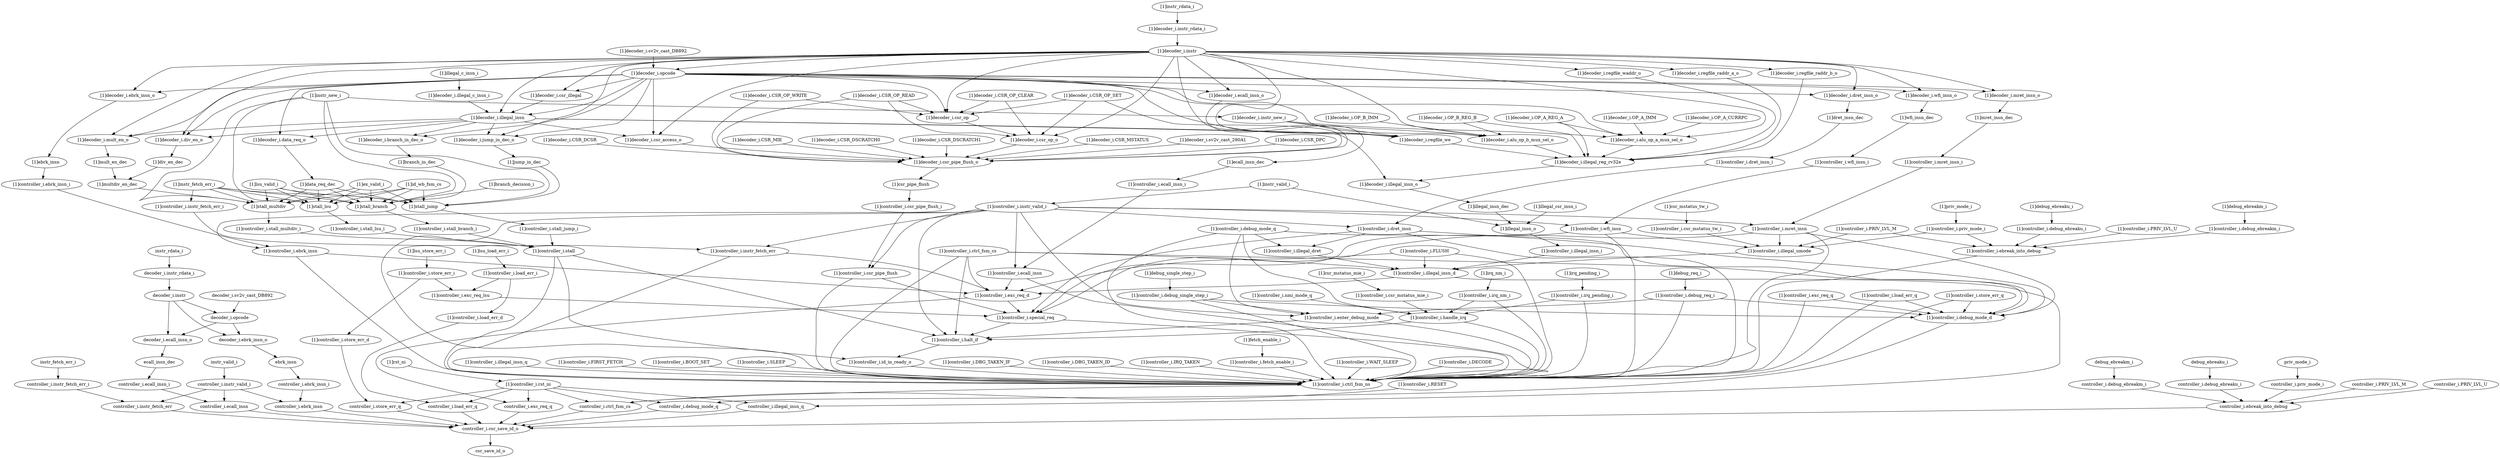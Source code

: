 strict digraph "" {
	"[1]decoder_i.regfile_waddr_o"	 [complexity=46,
		importance=0.315892266852,
		rank=0.00686722319244];
	"[1]decoder_i.illegal_reg_rv32e"	 [complexity=37,
		importance=0.314392332111,
		rank=0.00849709005705];
	"[1]decoder_i.regfile_waddr_o" -> "[1]decoder_i.illegal_reg_rv32e";
	"[1]controller_i.store_err_d"	 [complexity=5,
		importance=0.0567532747704,
		rank=0.0113506549541];
	"controller_i.store_err_q"	 [complexity=3,
		importance=0.0546963432913,
		rank=0.0182321144304];
	"[1]controller_i.store_err_d" -> "controller_i.store_err_q";
	"[1]controller_i.debug_mode_q"	 [complexity=8,
		importance=0.0207171319016,
		rank=0.0025896414877];
	"[1]controller_i.enter_debug_mode"	 [complexity=12,
		importance=0.376721095537,
		rank=0.0313934246281];
	"[1]controller_i.debug_mode_q" -> "[1]controller_i.enter_debug_mode";
	"[1]controller_i.ctrl_fsm_ns"	 [complexity=3,
		importance=0.0859282610483,
		rank=0.0286427536828];
	"[1]controller_i.debug_mode_q" -> "[1]controller_i.ctrl_fsm_ns";
	"[1]controller_i.debug_mode_d"	 [complexity=6,
		importance=0.0179866413243,
		rank=0.00299777355404];
	"[1]controller_i.debug_mode_q" -> "[1]controller_i.debug_mode_d";
	"[1]controller_i.handle_irq"	 [complexity=12,
		importance=0.284585980794,
		rank=0.0237154983995];
	"[1]controller_i.debug_mode_q" -> "[1]controller_i.handle_irq";
	"[1]controller_i.illegal_dret"	 [complexity=30,
		importance=0.298126782843,
		rank=0.00993755942811];
	"[1]controller_i.debug_mode_q" -> "[1]controller_i.illegal_dret";
	"[1]decoder_i.ecall_insn_o"	 [complexity=27,
		importance=0.29943570626,
		rank=0.011090211343];
	"[1]ecall_insn_dec"	 [complexity=27,
		importance=0.297928917611,
		rank=0.011034404356];
	"[1]decoder_i.ecall_insn_o" -> "[1]ecall_insn_dec";
	"[1]debug_ebreaku_i"	 [complexity=12,
		importance=0.094779332558,
		rank=0.00789827771317];
	"[1]controller_i.debug_ebreaku_i"	 [complexity=12,
		importance=0.0932833698676,
		rank=0.00777361415563];
	"[1]debug_ebreaku_i" -> "[1]controller_i.debug_ebreaku_i";
	"[1]controller_i.store_err_i"	 [complexity=7,
		importance=0.0589972356428,
		rank=0.0084281765204];
	"[1]controller_i.store_err_i" -> "[1]controller_i.store_err_d";
	"[1]controller_i.exc_req_lsu"	 [complexity=17,
		importance=0.289071561037,
		rank=0.0170042094728];
	"[1]controller_i.store_err_i" -> "[1]controller_i.exc_req_lsu";
	"[1]controller_i.store_err_q"	 [complexity=9,
		importance=0.0206246163684,
		rank=0.00229162404093];
	"[1]controller_i.store_err_q" -> "[1]controller_i.ctrl_fsm_ns";
	"[1]controller_i.store_err_q" -> "[1]controller_i.debug_mode_d";
	"[1]controller_i.ebrk_insn_i"	 [complexity=27,
		importance=0.295679543357,
		rank=0.0109510941984];
	"[1]controller_i.ebrk_insn"	 [complexity=24,
		importance=0.293058935125,
		rank=0.0122107889635];
	"[1]controller_i.ebrk_insn_i" -> "[1]controller_i.ebrk_insn";
	"[1]instr_valid_i"	 [complexity=10,
		importance=0.0242211695449,
		rank=0.00242211695449];
	"[1]controller_i.instr_valid_i"	 [complexity=10,
		importance=0.0227252068545,
		rank=0.00227252068545];
	"[1]instr_valid_i" -> "[1]controller_i.instr_valid_i";
	"[1]illegal_insn_o"	 [complexity=30,
		importance=0.303459898524,
		rank=0.0101153299508];
	"[1]instr_valid_i" -> "[1]illegal_insn_o";
	"[1]jump_in_dec"	 [complexity=19,
		importance=0.29596846267,
		rank=0.0155772875089];
	"[1]stall_jump"	 [complexity=17,
		importance=0.293622386177,
		rank=0.0172719050692];
	"[1]jump_in_dec" -> "[1]stall_jump";
	"[1]controller_i.instr_valid_i" -> "[1]controller_i.ebrk_insn";
	"[1]controller_i.csr_pipe_flush"	 [complexity=17,
		importance=0.290481148073,
		rank=0.0170871263572];
	"[1]controller_i.instr_valid_i" -> "[1]controller_i.csr_pipe_flush";
	"[1]controller_i.halt_if"	 [complexity=7,
		importance=0.0937461945489,
		rank=0.013392313507];
	"[1]controller_i.instr_valid_i" -> "[1]controller_i.halt_if";
	"[1]controller_i.instr_valid_i" -> "[1]controller_i.enter_debug_mode";
	"[1]controller_i.instr_valid_i" -> "[1]controller_i.ctrl_fsm_ns";
	"[1]controller_i.wfi_insn"	 [complexity=36,
		importance=0.302963661788,
		rank=0.00841565727188];
	"[1]controller_i.instr_valid_i" -> "[1]controller_i.wfi_insn";
	"[1]controller_i.ecall_insn"	 [complexity=24,
		importance=0.293058935125,
		rank=0.0122107889635];
	"[1]controller_i.instr_valid_i" -> "[1]controller_i.ecall_insn";
	"[1]controller_i.instr_fetch_err"	 [complexity=24,
		importance=0.292516304461,
		rank=0.0121881793526];
	"[1]controller_i.instr_valid_i" -> "[1]controller_i.instr_fetch_err";
	"[1]controller_i.mret_insn"	 [complexity=7,
		importance=0.020855245073,
		rank=0.00297932072472];
	"[1]controller_i.instr_valid_i" -> "[1]controller_i.mret_insn";
	"[1]controller_i.dret_insn"	 [complexity=7,
		importance=0.020855245073,
		rank=0.00297932072472];
	"[1]controller_i.instr_valid_i" -> "[1]controller_i.dret_insn";
	"[1]decoder_i.illegal_insn"	 [complexity=20,
		importance=0.301327162498,
		rank=0.0150663581249];
	"[1]decoder_i.mult_en_o"	 [complexity=22,
		importance=0.300193833977,
		rank=0.0136451742717];
	"[1]decoder_i.illegal_insn" -> "[1]decoder_i.mult_en_o";
	"[1]decoder_i.regfile_we"	 [complexity=46,
		importance=0.31637503403,
		rank=0.00687771813108];
	"[1]decoder_i.illegal_insn" -> "[1]decoder_i.regfile_we";
	"[1]decoder_i.branch_in_dec_o"	 [complexity=19,
		importance=0.297900886975,
		rank=0.0156789940513];
	"[1]decoder_i.illegal_insn" -> "[1]decoder_i.branch_in_dec_o";
	"[1]decoder_i.csr_access_o"	 [complexity=28,
		importance=0.93701204483,
		rank=0.0334647158868];
	"[1]decoder_i.illegal_insn" -> "[1]decoder_i.csr_access_o";
	"[1]decoder_i.illegal_insn_o"	 [complexity=34,
		importance=0.309361161395,
		rank=0.00909885768809];
	"[1]decoder_i.illegal_insn" -> "[1]decoder_i.illegal_insn_o";
	"[1]decoder_i.jump_in_dec_o"	 [complexity=19,
		importance=0.297668612035,
		rank=0.0156667690545];
	"[1]decoder_i.illegal_insn" -> "[1]decoder_i.jump_in_dec_o";
	"[1]decoder_i.data_req_o"	 [complexity=21,
		importance=0.591302330968,
		rank=0.0281572538556];
	"[1]decoder_i.illegal_insn" -> "[1]decoder_i.data_req_o";
	"[1]decoder_i.div_en_o"	 [complexity=22,
		importance=0.300193833977,
		rank=0.0136451742717];
	"[1]decoder_i.illegal_insn" -> "[1]decoder_i.div_en_o";
	"[1]controller_i.debug_single_step_i"	 [complexity=8,
		importance=0.038217243521,
		rank=0.00477715544012];
	"[1]controller_i.debug_single_step_i" -> "[1]controller_i.enter_debug_mode";
	"[1]controller_i.debug_single_step_i" -> "[1]controller_i.ctrl_fsm_ns";
	"[1]controller_i.debug_single_step_i" -> "[1]controller_i.debug_mode_d";
	"controller_i.instr_valid_i"	 [complexity=4,
		importance=0.0112458615611,
		rank=0.00281146539027];
	"controller_i.instr_fetch_err"	 [complexity=1,
		importance=0.00883326911614,
		rank=0.00883326911614];
	"controller_i.instr_valid_i" -> "controller_i.instr_fetch_err";
	"controller_i.ecall_insn"	 [complexity=1,
		importance=0.00937589977965,
		rank=0.00937589977965];
	"controller_i.instr_valid_i" -> "controller_i.ecall_insn";
	"controller_i.ebrk_insn"	 [complexity=1,
		importance=0.00937589977965,
		rank=0.00937589977965];
	"controller_i.instr_valid_i" -> "controller_i.ebrk_insn";
	"controller_i.ebrk_insn_i"	 [complexity=4,
		importance=0.0119965080114,
		rank=0.00299912700286];
	"controller_i.ebrk_insn_i" -> "controller_i.ebrk_insn";
	"[1]controller_i.RESET"	 [complexity=3,
		importance=0.0707537949788,
		rank=0.0235845983263];
	"controller_i.ctrl_fsm_cs"	 [complexity=1,
		importance=0.0692578322884,
		rank=0.0692578322884];
	"[1]controller_i.RESET" -> "controller_i.ctrl_fsm_cs";
	"[1]instr_rdata_i"	 [complexity=16,
		importance=0.0352768041737,
		rank=0.00220480026086];
	"[1]decoder_i.instr_rdata_i"	 [complexity=16,
		importance=0.0337808414833,
		rank=0.0021113025927];
	"[1]instr_rdata_i" -> "[1]decoder_i.instr_rdata_i";
	"[1]instr_new_i"	 [complexity=19,
		importance=0.295118348867,
		rank=0.0155325446772];
	"[1]decoder_i.instr_new_i"	 [complexity=49,
		importance=1.90807240382,
		rank=0.0389402531393];
	"[1]instr_new_i" -> "[1]decoder_i.instr_new_i";
	"[1]stall_lsu"	 [complexity=17,
		importance=0.292830788909,
		rank=0.0172253405241];
	"[1]instr_new_i" -> "[1]stall_lsu";
	"[1]instr_new_i" -> "[1]stall_jump";
	"[1]stall_branch"	 [complexity=17,
		importance=0.293847651123,
		rank=0.0172851559484];
	"[1]instr_new_i" -> "[1]stall_branch";
	"[1]stall_multdiv"	 [complexity=17,
		importance=0.293412251545,
		rank=0.0172595442085];
	"[1]instr_new_i" -> "[1]stall_multdiv";
	"[1]rst_ni"	 [complexity=5,
		importance=0.0345755904318,
		rank=0.00691511808636];
	"[1]controller_i.rst_ni"	 [complexity=5,
		importance=0.0330796277414,
		rank=0.00661592554828];
	"[1]rst_ni" -> "[1]controller_i.rst_ni";
	"[1]controller_i.ebrk_insn" -> "[1]controller_i.ctrl_fsm_ns";
	"[1]controller_i.exc_req_d"	 [complexity=17,
		importance=0.290190331376,
		rank=0.0170700194927];
	"[1]controller_i.ebrk_insn" -> "[1]controller_i.exc_req_d";
	"[1]decoder_i.csr_op"	 [complexity=35,
		importance=4.68986103643,
		rank=0.133996029612];
	"[1]decoder_i.csr_op_o"	 [complexity=28,
		importance=1.56242431059,
		rank=0.0558008682354];
	"[1]decoder_i.csr_op" -> "[1]decoder_i.csr_op_o";
	"[1]mult_en_dec"	 [complexity=22,
		importance=0.29845575576,
		rank=0.0135661707164];
	"[1]decoder_i.mult_en_o" -> "[1]mult_en_dec";
	"controller_i.csr_save_id_o"	 [complexity=0,
		importance=0.0065072960309,
		rank=0.0];
	"controller_i.instr_fetch_err" -> "controller_i.csr_save_id_o";
	"[1]controller_i.ctrl_fsm_cs"	 [complexity=7,
		importance=0.0826387333073,
		rank=0.0118055333296];
	"[1]controller_i.ctrl_fsm_cs" -> "[1]controller_i.halt_if";
	"[1]controller_i.ctrl_fsm_cs" -> "[1]controller_i.ctrl_fsm_ns";
	"[1]controller_i.ctrl_fsm_cs" -> "[1]controller_i.exc_req_d";
	"[1]controller_i.ctrl_fsm_cs" -> "[1]controller_i.debug_mode_d";
	"[1]controller_i.illegal_insn_d"	 [complexity=24,
		importance=0.296375695989,
		rank=0.0123489873329];
	"[1]controller_i.ctrl_fsm_cs" -> "[1]controller_i.illegal_insn_d";
	"controller_i.ebreak_into_debug"	 [complexity=4,
		importance=0.0181257400086,
		rank=0.00453143500216];
	"controller_i.ebreak_into_debug" -> "controller_i.csr_save_id_o";
	"[1]controller_i.debug_req_i"	 [complexity=8,
		importance=0.038217243521,
		rank=0.00477715544012];
	"[1]controller_i.debug_req_i" -> "[1]controller_i.enter_debug_mode";
	"[1]controller_i.debug_req_i" -> "[1]controller_i.ctrl_fsm_ns";
	"[1]controller_i.debug_req_i" -> "[1]controller_i.debug_mode_d";
	"[1]ex_valid_i"	 [complexity=21,
		importance=0.295118348867,
		rank=0.014053254708];
	"[1]ex_valid_i" -> "[1]stall_lsu";
	"[1]ex_valid_i" -> "[1]stall_jump";
	"[1]ex_valid_i" -> "[1]stall_branch";
	"[1]ex_valid_i" -> "[1]stall_multdiv";
	"[1]controller_i.special_req"	 [complexity=10,
		importance=0.286547145619,
		rank=0.0286547145619];
	"[1]controller_i.csr_pipe_flush" -> "[1]controller_i.special_req";
	"[1]controller_i.csr_pipe_flush" -> "[1]controller_i.ctrl_fsm_ns";
	"[1]decoder_i.instr_new_i" -> "[1]decoder_i.regfile_we";
	"[1]decoder_i.alu_op_a_mux_sel_o"	 [complexity=46,
		importance=0.318494789915,
		rank=0.00692379978076];
	"[1]decoder_i.instr_new_i" -> "[1]decoder_i.alu_op_a_mux_sel_o";
	"[1]decoder_i.alu_op_b_mux_sel_o"	 [complexity=46,
		importance=0.317756178801,
		rank=0.00690774301742];
	"[1]decoder_i.instr_new_i" -> "[1]decoder_i.alu_op_b_mux_sel_o";
	"[1]decoder_i.ebrk_insn_o"	 [complexity=27,
		importance=0.29943570626,
		rank=0.011090211343];
	"[1]ebrk_insn"	 [complexity=27,
		importance=0.297928917611,
		rank=0.011034404356];
	"[1]decoder_i.ebrk_insn_o" -> "[1]ebrk_insn";
	"[1]decoder_i.illegal_c_insn_i"	 [complexity=21,
		importance=0.30357112337,
		rank=0.0144557677795];
	"[1]decoder_i.illegal_c_insn_i" -> "[1]decoder_i.illegal_insn";
	"[1]illegal_c_insn_i"	 [complexity=21,
		importance=0.30506708606,
		rank=0.0145270040981];
	"[1]illegal_c_insn_i" -> "[1]decoder_i.illegal_c_insn_i";
	"[1]controller_i.dret_insn_i"	 [complexity=10,
		importance=0.0234758533048,
		rank=0.00234758533048];
	"[1]controller_i.dret_insn_i" -> "[1]controller_i.dret_insn";
	"[1]decoder_i.regfile_we" -> "[1]decoder_i.illegal_reg_rv32e";
	"[1]csr_mstatus_tw_i"	 [complexity=36,
		importance=0.303834981602,
		rank=0.00843986060005];
	"[1]controller_i.csr_mstatus_tw_i"	 [complexity=36,
		importance=0.302339018911,
		rank=0.00839830608087];
	"[1]csr_mstatus_tw_i" -> "[1]controller_i.csr_mstatus_tw_i";
	"[1]controller_i.exc_req_q"	 [complexity=9,
		importance=0.0205065497588,
		rank=0.00227850552876];
	"[1]controller_i.exc_req_q" -> "[1]controller_i.ctrl_fsm_ns";
	"[1]controller_i.exc_req_q" -> "[1]controller_i.debug_mode_d";
	"[1]controller_i.illegal_insn_q"	 [complexity=4,
		importance=0.089087185373,
		rank=0.0222717963433];
	"[1]controller_i.illegal_insn_q" -> "[1]controller_i.ctrl_fsm_ns";
	"[1]decoder_i.OP_A_IMM"	 [complexity=52,
		importance=0.956980332435,
		rank=0.0184034679314];
	"[1]decoder_i.OP_A_IMM" -> "[1]decoder_i.alu_op_a_mux_sel_o";
	"[1]controller_i.ecall_insn_i"	 [complexity=27,
		importance=0.295679543357,
		rank=0.0109510941984];
	"[1]ecall_insn_dec" -> "[1]controller_i.ecall_insn_i";
	"[1]decoder_i.CSR_OP_WRITE"	 [complexity=37,
		importance=4.69135699912,
		rank=0.126793432409];
	"[1]decoder_i.CSR_OP_WRITE" -> "[1]decoder_i.csr_op";
	"[1]decoder_i.csr_pipe_flush_o"	 [complexity=20,
		importance=0.311764011736,
		rank=0.0155882005868];
	"[1]decoder_i.CSR_OP_WRITE" -> "[1]decoder_i.csr_pipe_flush_o";
	"[1]controller_i.instr_fetch_err_i"	 [complexity=27,
		importance=0.294051635477,
		rank=0.010890801314];
	"[1]controller_i.instr_fetch_err_i" -> "[1]controller_i.instr_fetch_err";
	"[1]decoder_i.regfile_raddr_a_o"	 [complexity=46,
		importance=0.315892266852,
		rank=0.00686722319244];
	"[1]decoder_i.regfile_raddr_a_o" -> "[1]decoder_i.illegal_reg_rv32e";
	"[1]branch_in_dec"	 [complexity=19,
		importance=0.296196064093,
		rank=0.0155892665312];
	"[1]decoder_i.branch_in_dec_o" -> "[1]branch_in_dec";
	"[1]debug_single_step_i"	 [complexity=8,
		importance=0.0397132062114,
		rank=0.00496415077643];
	"[1]debug_single_step_i" -> "[1]controller_i.debug_single_step_i";
	"[1]controller_i.FIRST_FETCH"	 [complexity=7,
		importance=0.173352484787,
		rank=0.0247646406839];
	"[1]controller_i.FIRST_FETCH" -> "[1]controller_i.ctrl_fsm_ns";
	"[1]controller_i.stall_lsu_i"	 [complexity=17,
		importance=0.290746800602,
		rank=0.0171027529766];
	"[1]stall_lsu" -> "[1]controller_i.stall_lsu_i";
	"[1]controller_i.special_req" -> "[1]controller_i.halt_if";
	"[1]controller_i.special_req" -> "[1]controller_i.ctrl_fsm_ns";
	"[1]decoder_i.illegal_reg_rv32e" -> "[1]decoder_i.illegal_insn_o";
	"[1]controller_i.BOOT_SET"	 [complexity=5,
		importance=0.0874242237387,
		rank=0.0174848447477];
	"[1]controller_i.BOOT_SET" -> "[1]controller_i.ctrl_fsm_ns";
	"[1]controller_i.illegal_insn_i"	 [complexity=30,
		importance=0.299733782898,
		rank=0.00999112609659];
	"[1]illegal_insn_o" -> "[1]controller_i.illegal_insn_i";
	"[1]controller_i.SLEEP"	 [complexity=5,
		importance=0.0874242237387,
		rank=0.0174848447477];
	"[1]controller_i.SLEEP" -> "[1]controller_i.ctrl_fsm_ns";
	"[1]controller_i.csr_mstatus_mie_i"	 [complexity=18,
		importance=0.286829941666,
		rank=0.0159349967592];
	"[1]controller_i.csr_mstatus_mie_i" -> "[1]controller_i.handle_irq";
	"[1]decoder_i.csr_access_o" -> "[1]decoder_i.csr_pipe_flush_o";
	"[1]controller_i.priv_mode_i"	 [complexity=12,
		importance=0.0932833698676,
		rank=0.00777361415563];
	"[1]controller_i.illegal_umode"	 [complexity=30,
		importance=0.300095058039,
		rank=0.0100031686013];
	"[1]controller_i.priv_mode_i" -> "[1]controller_i.illegal_umode";
	"[1]controller_i.ebreak_into_debug"	 [complexity=5,
		importance=0.0910394089951,
		rank=0.018207881799];
	"[1]controller_i.priv_mode_i" -> "[1]controller_i.ebreak_into_debug";
	"controller_i.debug_mode_q"	 [complexity=4,
		importance=0.0157450826391,
		rank=0.00393627065977];
	"controller_i.debug_mode_q" -> "controller_i.csr_save_id_o";
	"[1]decoder_i.CSR_MIE"	 [complexity=26,
		importance=0.313259974427,
		rank=0.0120484605549];
	"[1]decoder_i.CSR_MIE" -> "[1]decoder_i.csr_pipe_flush_o";
	"decoder_i.instr_rdata_i"	 [complexity=10,
		importance=0.0223014961899,
		rank=0.00223014961899];
	"decoder_i.instr"	 [complexity=8,
		importance=0.0204315344085,
		rank=0.00255394180106];
	"decoder_i.instr_rdata_i" -> "decoder_i.instr";
	"[1]decoder_i.dret_insn_o"	 [complexity=10,
		importance=0.027232016208,
		rank=0.0027232016208];
	"[1]dret_insn_dec"	 [complexity=10,
		importance=0.0257252275592,
		rank=0.00257252275592];
	"[1]decoder_i.dret_insn_o" -> "[1]dret_insn_dec";
	"[1]decoder_i.wfi_insn_o"	 [complexity=39,
		importance=0.309340432923,
		rank=0.00793180597238];
	"[1]wfi_insn_dec"	 [complexity=39,
		importance=0.307833644274,
		rank=0.007893170366];
	"[1]decoder_i.wfi_insn_o" -> "[1]wfi_insn_dec";
	"[1]id_wb_fsm_cs"	 [complexity=18,
		importance=0.59118852523,
		rank=0.0328438069572];
	"[1]id_wb_fsm_cs" -> "[1]stall_lsu";
	"[1]id_wb_fsm_cs" -> "[1]stall_jump";
	"[1]id_wb_fsm_cs" -> "[1]stall_branch";
	"[1]id_wb_fsm_cs" -> "[1]stall_multdiv";
	instr_fetch_err_i	 [complexity=4,
		importance=0.0118645628224,
		rank=0.00296614070559];
	"controller_i.instr_fetch_err_i"	 [complexity=4,
		importance=0.0103686001319,
		rank=0.00259215003299];
	instr_fetch_err_i -> "controller_i.instr_fetch_err_i";
	"controller_i.debug_ebreakm_i"	 [complexity=11,
		importance=0.0203697008811,
		rank=0.00185179098919];
	"controller_i.debug_ebreakm_i" -> "controller_i.ebreak_into_debug";
	"[1]controller_i.PRIV_LVL_U"	 [complexity=12,
		importance=0.0925353716855,
		rank=0.0077112809738];
	"[1]controller_i.PRIV_LVL_U" -> "[1]controller_i.ebreak_into_debug";
	"[1]controller_i.id_in_ready_o"	 [complexity=4,
		importance=0.0890375661312,
		rank=0.0222593915328];
	"[1]controller_i.halt_if" -> "[1]controller_i.id_in_ready_o";
	"[1]controller_i.enter_debug_mode" -> "[1]controller_i.halt_if";
	"[1]controller_i.enter_debug_mode" -> "[1]controller_i.ctrl_fsm_ns";
	debug_ebreaku_i	 [complexity=11,
		importance=0.0218656635715,
		rank=0.00198778759741];
	"controller_i.debug_ebreaku_i"	 [complexity=11,
		importance=0.0203697008811,
		rank=0.00185179098919];
	debug_ebreaku_i -> "controller_i.debug_ebreaku_i";
	"[1]decoder_i.CSR_DSCRATCH0"	 [complexity=32,
		importance=0.313259974427,
		rank=0.00978937420084];
	"[1]decoder_i.CSR_DSCRATCH0" -> "[1]decoder_i.csr_pipe_flush_o";
	"[1]controller_i.stall_branch_i"	 [complexity=17,
		importance=0.291085717775,
		rank=0.0171226892809];
	"[1]controller_i.stall"	 [complexity=12,
		importance=0.288208812221,
		rank=0.0240174010185];
	"[1]controller_i.stall_branch_i" -> "[1]controller_i.stall";
	"[1]controller_i.PRIV_LVL_M"	 [complexity=12,
		importance=0.0925353716855,
		rank=0.0077112809738];
	"[1]controller_i.PRIV_LVL_M" -> "[1]controller_i.illegal_umode";
	"[1]controller_i.PRIV_LVL_M" -> "[1]controller_i.ebreak_into_debug";
	"[1]decoder_i.CSR_OP_READ"	 [complexity=37,
		importance=4.69135699912,
		rank=0.126793432409];
	"[1]decoder_i.CSR_OP_READ" -> "[1]decoder_i.csr_op";
	"[1]decoder_i.CSR_OP_READ" -> "[1]decoder_i.csr_pipe_flush_o";
	"[1]decoder_i.CSR_OP_READ" -> "[1]decoder_i.csr_op_o";
	"[1]controller_i.ctrl_fsm_ns" -> "controller_i.ctrl_fsm_cs";
	"[1]controller_i.exc_req_lsu" -> "[1]controller_i.special_req";
	"controller_i.ecall_insn" -> "controller_i.csr_save_id_o";
	"[1]dret_insn_dec" -> "[1]controller_i.dret_insn_i";
	"[1]controller_i.illegal_umode" -> "[1]controller_i.illegal_insn_d";
	"[1]lsu_valid_i"	 [complexity=21,
		importance=0.295118348867,
		rank=0.014053254708];
	"[1]lsu_valid_i" -> "[1]stall_lsu";
	"[1]lsu_valid_i" -> "[1]stall_jump";
	"[1]lsu_valid_i" -> "[1]stall_branch";
	"[1]lsu_valid_i" -> "[1]stall_multdiv";
	"[1]illegal_csr_insn_i"	 [complexity=34,
		importance=0.304955861214,
		rank=0.00896929003571];
	"[1]illegal_csr_insn_i" -> "[1]illegal_insn_o";
	"[1]decoder_i.CSR_DSCRATCH1"	 [complexity=32,
		importance=0.313259974427,
		rank=0.00978937420084];
	"[1]decoder_i.CSR_DSCRATCH1" -> "[1]decoder_i.csr_pipe_flush_o";
	"[1]fetch_enable_i"	 [complexity=4,
		importance=0.0896681846112,
		rank=0.0224170461528];
	"[1]controller_i.fetch_enable_i"	 [complexity=4,
		importance=0.0881722219207,
		rank=0.0220430554802];
	"[1]fetch_enable_i" -> "[1]controller_i.fetch_enable_i";
	instr_valid_i	 [complexity=4,
		importance=0.0127418242515,
		rank=0.00318545606288];
	instr_valid_i -> "controller_i.instr_valid_i";
	"[1]data_req_dec"	 [complexity=21,
		importance=0.58959462623,
		rank=0.0280759345824];
	"[1]data_req_dec" -> "[1]stall_lsu";
	"[1]data_req_dec" -> "[1]stall_jump";
	"[1]data_req_dec" -> "[1]stall_branch";
	"[1]data_req_dec" -> "[1]stall_multdiv";
	"[1]controller_i.exc_req_d" -> "[1]controller_i.special_req";
	"controller_i.exc_req_q"	 [complexity=3,
		importance=0.0545782766818,
		rank=0.0181927588939];
	"[1]controller_i.exc_req_d" -> "controller_i.exc_req_q";
	"[1]controller_i.stall_jump_i"	 [complexity=17,
		importance=0.291010637156,
		rank=0.0171182727739];
	"[1]stall_jump" -> "[1]controller_i.stall_jump_i";
	"[1]irq_nm_i"	 [complexity=18,
		importance=0.288325904357,
		rank=0.0160181057976];
	"[1]controller_i.irq_nm_i"	 [complexity=18,
		importance=0.286829941666,
		rank=0.0159349967592];
	"[1]irq_nm_i" -> "[1]controller_i.irq_nm_i";
	"[1]controller_i.debug_mode_d" -> "controller_i.debug_mode_q";
	"[1]controller_i.DBG_TAKEN_IF"	 [complexity=9,
		importance=0.259280745835,
		rank=0.0288089717595];
	"[1]controller_i.DBG_TAKEN_IF" -> "[1]controller_i.ctrl_fsm_ns";
	"[1]controller_i.DBG_TAKEN_ID"	 [complexity=5,
		importance=0.0874242237387,
		rank=0.0174848447477];
	"[1]controller_i.DBG_TAKEN_ID" -> "[1]controller_i.ctrl_fsm_ns";
	"[1]decoder_i.regfile_raddr_b_o"	 [complexity=46,
		importance=0.315892266852,
		rank=0.00686722319244];
	"[1]decoder_i.regfile_raddr_b_o" -> "[1]decoder_i.illegal_reg_rv32e";
	"controller_i.illegal_insn_q"	 [complexity=1,
		importance=0.00966622035566,
		rank=0.00966622035566];
	"controller_i.illegal_insn_q" -> "controller_i.csr_save_id_o";
	"[1]csr_mstatus_mie_i"	 [complexity=18,
		importance=0.288325904357,
		rank=0.0160181057976];
	"[1]csr_mstatus_mie_i" -> "[1]controller_i.csr_mstatus_mie_i";
	"[1]branch_in_dec" -> "[1]stall_branch";
	"[1]illegal_insn_dec"	 [complexity=34,
		importance=0.30642446575,
		rank=0.00901248428676];
	"[1]decoder_i.illegal_insn_o" -> "[1]illegal_insn_dec";
	"[1]decoder_i.jump_in_dec_o" -> "[1]jump_in_dec";
	csr_save_id_o	 [complexity=0,
		importance=0.00316660512011,
		rank=0.0];
	"controller_i.csr_save_id_o" -> csr_save_id_o;
	"[1]controller_i.csr_mstatus_tw_i" -> "[1]controller_i.illegal_umode";
	"[1]controller_i.nmi_mode_q"	 [complexity=18,
		importance=0.287377052756,
		rank=0.0159653918198];
	"[1]controller_i.nmi_mode_q" -> "[1]controller_i.handle_irq";
	"[1]decoder_i.instr"	 [complexity=14,
		importance=0.0319108797018,
		rank=0.00227934855013];
	"[1]decoder_i.instr_rdata_i" -> "[1]decoder_i.instr";
	"controller_i.PRIV_LVL_M"	 [complexity=11,
		importance=0.0196217026991,
		rank=0.00178379115446];
	"controller_i.PRIV_LVL_M" -> "controller_i.ebreak_into_debug";
	"[1]decoder_i.OP_A_CURRPC"	 [complexity=58,
		importance=1.91246470218,
		rank=0.0329735293479];
	"[1]decoder_i.OP_A_CURRPC" -> "[1]decoder_i.alu_op_a_mux_sel_o";
	"[1]controller_i.id_in_ready_o" -> "[1]controller_i.ctrl_fsm_ns";
	ebrk_insn	 [complexity=4,
		importance=0.0142458822658,
		rank=0.00356147056645];
	ebrk_insn -> "controller_i.ebrk_insn_i";
	"[1]debug_req_i"	 [complexity=8,
		importance=0.0397132062114,
		rank=0.00496415077643];
	"[1]debug_req_i" -> "[1]controller_i.debug_req_i";
	"[1]controller_i.wfi_insn" -> "[1]controller_i.special_req";
	"[1]controller_i.wfi_insn" -> "[1]controller_i.ctrl_fsm_ns";
	"[1]controller_i.wfi_insn" -> "[1]controller_i.illegal_umode";
	"controller_i.PRIV_LVL_U"	 [complexity=11,
		importance=0.0196217026991,
		rank=0.00178379115446];
	"controller_i.PRIV_LVL_U" -> "controller_i.ebreak_into_debug";
	"[1]controller_i.IRQ_TAKEN"	 [complexity=9,
		importance=0.259280745835,
		rank=0.0288089717595];
	"[1]controller_i.IRQ_TAKEN" -> "[1]controller_i.ctrl_fsm_ns";
	"[1]decoder_i.CSR_MSTATUS"	 [complexity=26,
		importance=0.313259974427,
		rank=0.0120484605549];
	"[1]decoder_i.CSR_MSTATUS" -> "[1]decoder_i.csr_pipe_flush_o";
	"[1]controller_i.ebreak_into_debug" -> "[1]controller_i.ctrl_fsm_ns";
	"[1]irq_pending_i"	 [complexity=18,
		importance=0.288325904357,
		rank=0.0160181057976];
	"[1]controller_i.irq_pending_i"	 [complexity=18,
		importance=0.286829941666,
		rank=0.0159349967592];
	"[1]irq_pending_i" -> "[1]controller_i.irq_pending_i";
	"[1]illegal_insn_dec" -> "[1]illegal_insn_o";
	"[1]instr_fetch_err_i"	 [complexity=19,
		importance=0.295118348867,
		rank=0.0155325446772];
	"[1]instr_fetch_err_i" -> "[1]controller_i.instr_fetch_err_i";
	"[1]instr_fetch_err_i" -> "[1]stall_lsu";
	"[1]instr_fetch_err_i" -> "[1]stall_jump";
	"[1]instr_fetch_err_i" -> "[1]stall_branch";
	"[1]instr_fetch_err_i" -> "[1]stall_multdiv";
	"[1]decoder_i.alu_op_a_mux_sel_o" -> "[1]decoder_i.illegal_reg_rv32e";
	"[1]controller_i.handle_irq" -> "[1]controller_i.halt_if";
	"[1]controller_i.handle_irq" -> "[1]controller_i.ctrl_fsm_ns";
	"[1]controller_i.load_err_q"	 [complexity=9,
		importance=0.0205778613175,
		rank=0.00228642903528];
	"[1]controller_i.load_err_q" -> "[1]controller_i.ctrl_fsm_ns";
	"[1]controller_i.load_err_q" -> "[1]controller_i.debug_mode_d";
	"[1]controller_i.load_err_i"	 [complexity=20,
		importance=0.290941522819,
		rank=0.0145470761409];
	"[1]controller_i.load_err_i" -> "[1]controller_i.exc_req_lsu";
	"[1]controller_i.load_err_d"	 [complexity=5,
		importance=0.0566130348707,
		rank=0.0113226069741];
	"[1]controller_i.load_err_i" -> "[1]controller_i.load_err_d";
	"controller_i.load_err_q"	 [complexity=3,
		importance=0.0546495882405,
		rank=0.0182165294135];
	"[1]controller_i.load_err_d" -> "controller_i.load_err_q";
	"decoder_i.ebrk_insn_o"	 [complexity=4,
		importance=0.0157526709147,
		rank=0.00393816772866];
	"decoder_i.ebrk_insn_o" -> ebrk_insn;
	"decoder_i.ecall_insn_o"	 [complexity=4,
		importance=0.0157526709147,
		rank=0.00393816772866];
	ecall_insn_dec	 [complexity=4,
		importance=0.0142458822658,
		rank=0.00356147056645];
	"decoder_i.ecall_insn_o" -> ecall_insn_dec;
	"[1]controller_i.ecall_insn" -> "[1]controller_i.ctrl_fsm_ns";
	"[1]controller_i.ecall_insn" -> "[1]controller_i.exc_req_d";
	"[1]decoder_i.opcode"	 [complexity=11,
		importance=0.0294799491317,
		rank=0.00267999537561];
	"[1]decoder_i.opcode" -> "[1]decoder_i.ecall_insn_o";
	"[1]decoder_i.opcode" -> "[1]decoder_i.illegal_insn";
	"[1]decoder_i.opcode" -> "[1]decoder_i.csr_op";
	"[1]decoder_i.opcode" -> "[1]decoder_i.mult_en_o";
	"[1]decoder_i.opcode" -> "[1]decoder_i.ebrk_insn_o";
	"[1]decoder_i.opcode" -> "[1]decoder_i.regfile_we";
	"[1]decoder_i.opcode" -> "[1]decoder_i.branch_in_dec_o";
	"[1]decoder_i.opcode" -> "[1]decoder_i.csr_access_o";
	"[1]decoder_i.opcode" -> "[1]decoder_i.dret_insn_o";
	"[1]decoder_i.opcode" -> "[1]decoder_i.wfi_insn_o";
	"[1]decoder_i.opcode" -> "[1]decoder_i.jump_in_dec_o";
	"[1]decoder_i.opcode" -> "[1]decoder_i.alu_op_a_mux_sel_o";
	"[1]decoder_i.opcode" -> "[1]decoder_i.data_req_o";
	"[1]decoder_i.opcode" -> "[1]decoder_i.div_en_o";
	"[1]decoder_i.opcode" -> "[1]decoder_i.alu_op_b_mux_sel_o";
	"[1]decoder_i.mret_insn_o"	 [complexity=10,
		importance=0.027232016208,
		rank=0.0027232016208];
	"[1]decoder_i.opcode" -> "[1]decoder_i.mret_insn_o";
	"[1]decoder_i.csr_illegal"	 [complexity=22,
		importance=0.302833951146,
		rank=0.0137651795976];
	"[1]decoder_i.opcode" -> "[1]decoder_i.csr_illegal";
	"[1]decoder_i.OP_B_IMM"	 [complexity=76,
		importance=12.3939869359,
		rank=0.163078775473];
	"[1]decoder_i.OP_B_IMM" -> "[1]decoder_i.alu_op_b_mux_sel_o";
	"controller_i.load_err_q" -> "controller_i.csr_save_id_o";
	"[1]decoder_i.instr" -> "[1]decoder_i.regfile_waddr_o";
	"[1]decoder_i.instr" -> "[1]decoder_i.ecall_insn_o";
	"[1]decoder_i.instr" -> "[1]decoder_i.illegal_insn";
	"[1]decoder_i.instr" -> "[1]decoder_i.csr_op";
	"[1]decoder_i.instr" -> "[1]decoder_i.mult_en_o";
	"[1]decoder_i.instr" -> "[1]decoder_i.ebrk_insn_o";
	"[1]decoder_i.instr" -> "[1]decoder_i.regfile_we";
	"[1]decoder_i.instr" -> "[1]decoder_i.regfile_raddr_a_o";
	"[1]decoder_i.instr" -> "[1]decoder_i.csr_access_o";
	"[1]decoder_i.instr" -> "[1]decoder_i.dret_insn_o";
	"[1]decoder_i.instr" -> "[1]decoder_i.wfi_insn_o";
	"[1]decoder_i.instr" -> "[1]decoder_i.regfile_raddr_b_o";
	"[1]decoder_i.instr" -> "[1]decoder_i.jump_in_dec_o";
	"[1]decoder_i.instr" -> "[1]decoder_i.alu_op_a_mux_sel_o";
	"[1]decoder_i.instr" -> "[1]decoder_i.opcode";
	"[1]decoder_i.instr" -> "[1]decoder_i.csr_pipe_flush_o";
	"[1]decoder_i.instr" -> "[1]decoder_i.div_en_o";
	"[1]decoder_i.instr" -> "[1]decoder_i.alu_op_b_mux_sel_o";
	"[1]decoder_i.instr" -> "[1]decoder_i.mret_insn_o";
	"[1]decoder_i.instr" -> "[1]decoder_i.csr_op_o";
	"[1]decoder_i.instr" -> "[1]decoder_i.csr_illegal";
	"[1]stall_branch" -> "[1]controller_i.stall_branch_i";
	"[1]branch_decision_i"	 [complexity=19,
		importance=0.295343613813,
		rank=0.015544400727];
	"[1]branch_decision_i" -> "[1]stall_branch";
	"controller_i.store_err_q" -> "controller_i.csr_save_id_o";
	"[1]controller_i.rst_ni" -> "controller_i.debug_mode_q";
	"[1]controller_i.rst_ni" -> "controller_i.illegal_insn_q";
	"[1]controller_i.rst_ni" -> "controller_i.load_err_q";
	"[1]controller_i.rst_ni" -> "controller_i.store_err_q";
	"[1]controller_i.rst_ni" -> "controller_i.ctrl_fsm_cs";
	"[1]controller_i.rst_ni" -> "controller_i.exc_req_q";
	"[1]mret_insn_dec"	 [complexity=10,
		importance=0.0257252275592,
		rank=0.00257252275592];
	"[1]controller_i.mret_insn_i"	 [complexity=10,
		importance=0.0234758533048,
		rank=0.00234758533048];
	"[1]mret_insn_dec" -> "[1]controller_i.mret_insn_i";
	"[1]decoder_i.CSR_OP_CLEAR"	 [complexity=37,
		importance=4.69135699912,
		rank=0.126793432409];
	"[1]decoder_i.CSR_OP_CLEAR" -> "[1]decoder_i.csr_op";
	"[1]decoder_i.CSR_OP_CLEAR" -> "[1]decoder_i.csr_op_o";
	"[1]controller_i.mret_insn_i" -> "[1]controller_i.mret_insn";
	"[1]controller_i.stall" -> "[1]controller_i.halt_if";
	"[1]controller_i.stall" -> "[1]controller_i.ctrl_fsm_ns";
	"[1]controller_i.stall" -> "[1]controller_i.id_in_ready_o";
	"[1]lsu_load_err_i"	 [complexity=20,
		importance=0.292437485509,
		rank=0.0146218742755];
	"[1]lsu_load_err_i" -> "[1]controller_i.load_err_i";
	"[1]decoder_i.sv2v_cast_290A1"	 [complexity=38,
		importance=1.87208003311,
		rank=0.0492652640292];
	"[1]decoder_i.sv2v_cast_290A1" -> "[1]decoder_i.csr_pipe_flush_o";
	"[1]controller_i.wfi_insn_i"	 [complexity=39,
		importance=0.305584270019,
		rank=0.00783549410306];
	"[1]wfi_insn_dec" -> "[1]controller_i.wfi_insn_i";
	"[1]controller_i.ecall_insn_i" -> "[1]controller_i.ecall_insn";
	"[1]csr_pipe_flush"	 [complexity=20,
		importance=0.30173945344,
		rank=0.015086972672];
	"[1]controller_i.csr_pipe_flush_i"	 [complexity=20,
		importance=0.295231523208,
		rank=0.0147615761604];
	"[1]csr_pipe_flush" -> "[1]controller_i.csr_pipe_flush_i";
	"[1]decoder_i.CSR_DPC"	 [complexity=32,
		importance=0.313259974427,
		rank=0.00978937420084];
	"[1]decoder_i.CSR_DPC" -> "[1]decoder_i.csr_pipe_flush_o";
	"[1]decoder_i.OP_A_REG_A"	 [complexity=64,
		importance=14.9707510887,
		rank=0.233917985761];
	"[1]decoder_i.OP_A_REG_A" -> "[1]decoder_i.illegal_reg_rv32e";
	"[1]decoder_i.OP_A_REG_A" -> "[1]decoder_i.alu_op_a_mux_sel_o";
	"[1]controller_i.stall_multdiv_i"	 [complexity=17,
		importance=0.290940628354,
		rank=0.0171141546091];
	"[1]controller_i.stall_multdiv_i" -> "[1]controller_i.stall";
	"[1]stall_multdiv" -> "[1]controller_i.stall_multdiv_i";
	"[1]div_en_dec"	 [complexity=22,
		importance=0.29845575576,
		rank=0.0135661707164];
	"[1]multdiv_en_dec"	 [complexity=19,
		importance=0.296090712457,
		rank=0.0155837217083];
	"[1]div_en_dec" -> "[1]multdiv_en_dec";
	"[1]ebrk_insn" -> "[1]controller_i.ebrk_insn_i";
	"[1]controller_i.WAIT_SLEEP"	 [complexity=5,
		importance=0.0874242237387,
		rank=0.0174848447477];
	"[1]controller_i.WAIT_SLEEP" -> "[1]controller_i.ctrl_fsm_ns";
	"controller_i.debug_ebreaku_i" -> "controller_i.ebreak_into_debug";
	"controller_i.ecall_insn_i"	 [complexity=4,
		importance=0.0119965080114,
		rank=0.00299912700286];
	ecall_insn_dec -> "controller_i.ecall_insn_i";
	"decoder_i.instr" -> "decoder_i.ebrk_insn_o";
	"decoder_i.instr" -> "decoder_i.ecall_insn_o";
	"decoder_i.opcode"	 [complexity=5,
		importance=0.0180006038384,
		rank=0.00360012076767];
	"decoder_i.instr" -> "decoder_i.opcode";
	"[1]controller_i.stall_jump_i" -> "[1]controller_i.stall";
	"[1]controller_i.FLUSH"	 [complexity=30,
		importance=0.29787165868,
		rank=0.00992905528932];
	"[1]controller_i.FLUSH" -> "[1]controller_i.ctrl_fsm_ns";
	"[1]controller_i.FLUSH" -> "[1]controller_i.exc_req_d";
	"[1]controller_i.FLUSH" -> "[1]controller_i.illegal_insn_d";
	"[1]controller_i.instr_fetch_err" -> "[1]controller_i.ctrl_fsm_ns";
	"[1]controller_i.instr_fetch_err" -> "[1]controller_i.exc_req_d";
	"[1]mult_en_dec" -> "[1]multdiv_en_dec";
	"[1]decoder_i.CSR_DCSR"	 [complexity=32,
		importance=0.313259974427,
		rank=0.00978937420084];
	"[1]decoder_i.CSR_DCSR" -> "[1]decoder_i.csr_pipe_flush_o";
	"[1]controller_i.illegal_insn_i" -> "[1]controller_i.illegal_insn_d";
	"[1]controller_i.csr_pipe_flush_i" -> "[1]controller_i.csr_pipe_flush";
	debug_ebreakm_i	 [complexity=11,
		importance=0.0218656635715,
		rank=0.00198778759741];
	debug_ebreakm_i -> "controller_i.debug_ebreakm_i";
	"[1]controller_i.illegal_insn_d" -> "[1]controller_i.exc_req_d";
	"[1]controller_i.illegal_insn_d" -> "controller_i.illegal_insn_q";
	"[1]multdiv_en_dec" -> "[1]stall_multdiv";
	"[1]decoder_i.data_req_o" -> "[1]data_req_dec";
	"[1]decoder_i.csr_pipe_flush_o" -> "[1]csr_pipe_flush";
	"[1]controller_i.DECODE"	 [complexity=13,
		importance=0.860778573173,
		rank=0.0662137363979];
	"[1]controller_i.DECODE" -> "[1]controller_i.ctrl_fsm_ns";
	"[1]controller_i.debug_ebreakm_i"	 [complexity=12,
		importance=0.0932833698676,
		rank=0.00777361415563];
	"[1]controller_i.debug_ebreakm_i" -> "[1]controller_i.ebreak_into_debug";
	"controller_i.ctrl_fsm_cs" -> "controller_i.csr_save_id_o";
	"[1]decoder_i.div_en_o" -> "[1]div_en_dec";
	"[1]decoder_i.OP_B_REG_B"	 [complexity=52,
		importance=6.99213189632,
		rank=0.134464074929];
	"[1]decoder_i.OP_B_REG_B" -> "[1]decoder_i.illegal_reg_rv32e";
	"[1]decoder_i.OP_B_REG_B" -> "[1]decoder_i.alu_op_b_mux_sel_o";
	"[1]decoder_i.alu_op_b_mux_sel_o" -> "[1]decoder_i.illegal_reg_rv32e";
	"decoder_i.sv2v_cast_DB892"	 [complexity=8,
		importance=0.0194965665288,
		rank=0.0024370708161];
	"decoder_i.sv2v_cast_DB892" -> "decoder_i.opcode";
	"[1]decoder_i.sv2v_cast_DB892"	 [complexity=14,
		importance=0.0309759118222,
		rank=0.00221256513015];
	"[1]decoder_i.sv2v_cast_DB892" -> "[1]decoder_i.opcode";
	"controller_i.exc_req_q" -> "controller_i.csr_save_id_o";
	"[1]controller_i.illegal_dret" -> "[1]controller_i.illegal_insn_d";
	"[1]priv_mode_i"	 [complexity=12,
		importance=0.094779332558,
		rank=0.00789827771317];
	"[1]priv_mode_i" -> "[1]controller_i.priv_mode_i";
	"controller_i.instr_fetch_err_i" -> "controller_i.instr_fetch_err";
	"controller_i.ebrk_insn" -> "controller_i.csr_save_id_o";
	"[1]debug_ebreakm_i"	 [complexity=12,
		importance=0.094779332558,
		rank=0.00789827771317];
	"[1]debug_ebreakm_i" -> "[1]controller_i.debug_ebreakm_i";
	"[1]decoder_i.mret_insn_o" -> "[1]mret_insn_dec";
	"[1]controller_i.irq_nm_i" -> "[1]controller_i.ctrl_fsm_ns";
	"[1]controller_i.irq_nm_i" -> "[1]controller_i.handle_irq";
	instr_rdata_i	 [complexity=10,
		importance=0.0237974588803,
		rank=0.00237974588803];
	instr_rdata_i -> "decoder_i.instr_rdata_i";
	"[1]decoder_i.CSR_OP_SET"	 [complexity=37,
		importance=4.69135699912,
		rank=0.126793432409];
	"[1]decoder_i.CSR_OP_SET" -> "[1]decoder_i.csr_op";
	"[1]decoder_i.CSR_OP_SET" -> "[1]decoder_i.csr_pipe_flush_o";
	"[1]decoder_i.CSR_OP_SET" -> "[1]decoder_i.csr_op_o";
	"[1]decoder_i.csr_op_o" -> "[1]decoder_i.csr_pipe_flush_o";
	"[1]controller_i.wfi_insn_i" -> "[1]controller_i.wfi_insn";
	priv_mode_i	 [complexity=11,
		importance=0.0218656635715,
		rank=0.00198778759741];
	"controller_i.priv_mode_i"	 [complexity=11,
		importance=0.0203697008811,
		rank=0.00185179098919];
	priv_mode_i -> "controller_i.priv_mode_i";
	"[1]decoder_i.csr_illegal" -> "[1]decoder_i.illegal_insn";
	"[1]controller_i.debug_ebreaku_i" -> "[1]controller_i.ebreak_into_debug";
	"[1]controller_i.mret_insn" -> "[1]controller_i.special_req";
	"[1]controller_i.mret_insn" -> "[1]controller_i.ctrl_fsm_ns";
	"[1]controller_i.mret_insn" -> "[1]controller_i.illegal_umode";
	"[1]controller_i.mret_insn" -> "[1]controller_i.debug_mode_d";
	"decoder_i.opcode" -> "decoder_i.ebrk_insn_o";
	"decoder_i.opcode" -> "decoder_i.ecall_insn_o";
	"controller_i.ecall_insn_i" -> "controller_i.ecall_insn";
	"controller_i.priv_mode_i" -> "controller_i.ebreak_into_debug";
	"[1]controller_i.stall_lsu_i" -> "[1]controller_i.stall";
	"[1]controller_i.irq_pending_i" -> "[1]controller_i.ctrl_fsm_ns";
	"[1]controller_i.irq_pending_i" -> "[1]controller_i.handle_irq";
	"[1]controller_i.fetch_enable_i" -> "[1]controller_i.ctrl_fsm_ns";
	"[1]lsu_store_err_i"	 [complexity=7,
		importance=0.0604931983333,
		rank=0.00864188547618];
	"[1]lsu_store_err_i" -> "[1]controller_i.store_err_i";
	"[1]controller_i.dret_insn" -> "[1]controller_i.special_req";
	"[1]controller_i.dret_insn" -> "[1]controller_i.ctrl_fsm_ns";
	"[1]controller_i.dret_insn" -> "[1]controller_i.debug_mode_d";
	"[1]controller_i.dret_insn" -> "[1]controller_i.illegal_dret";
}
